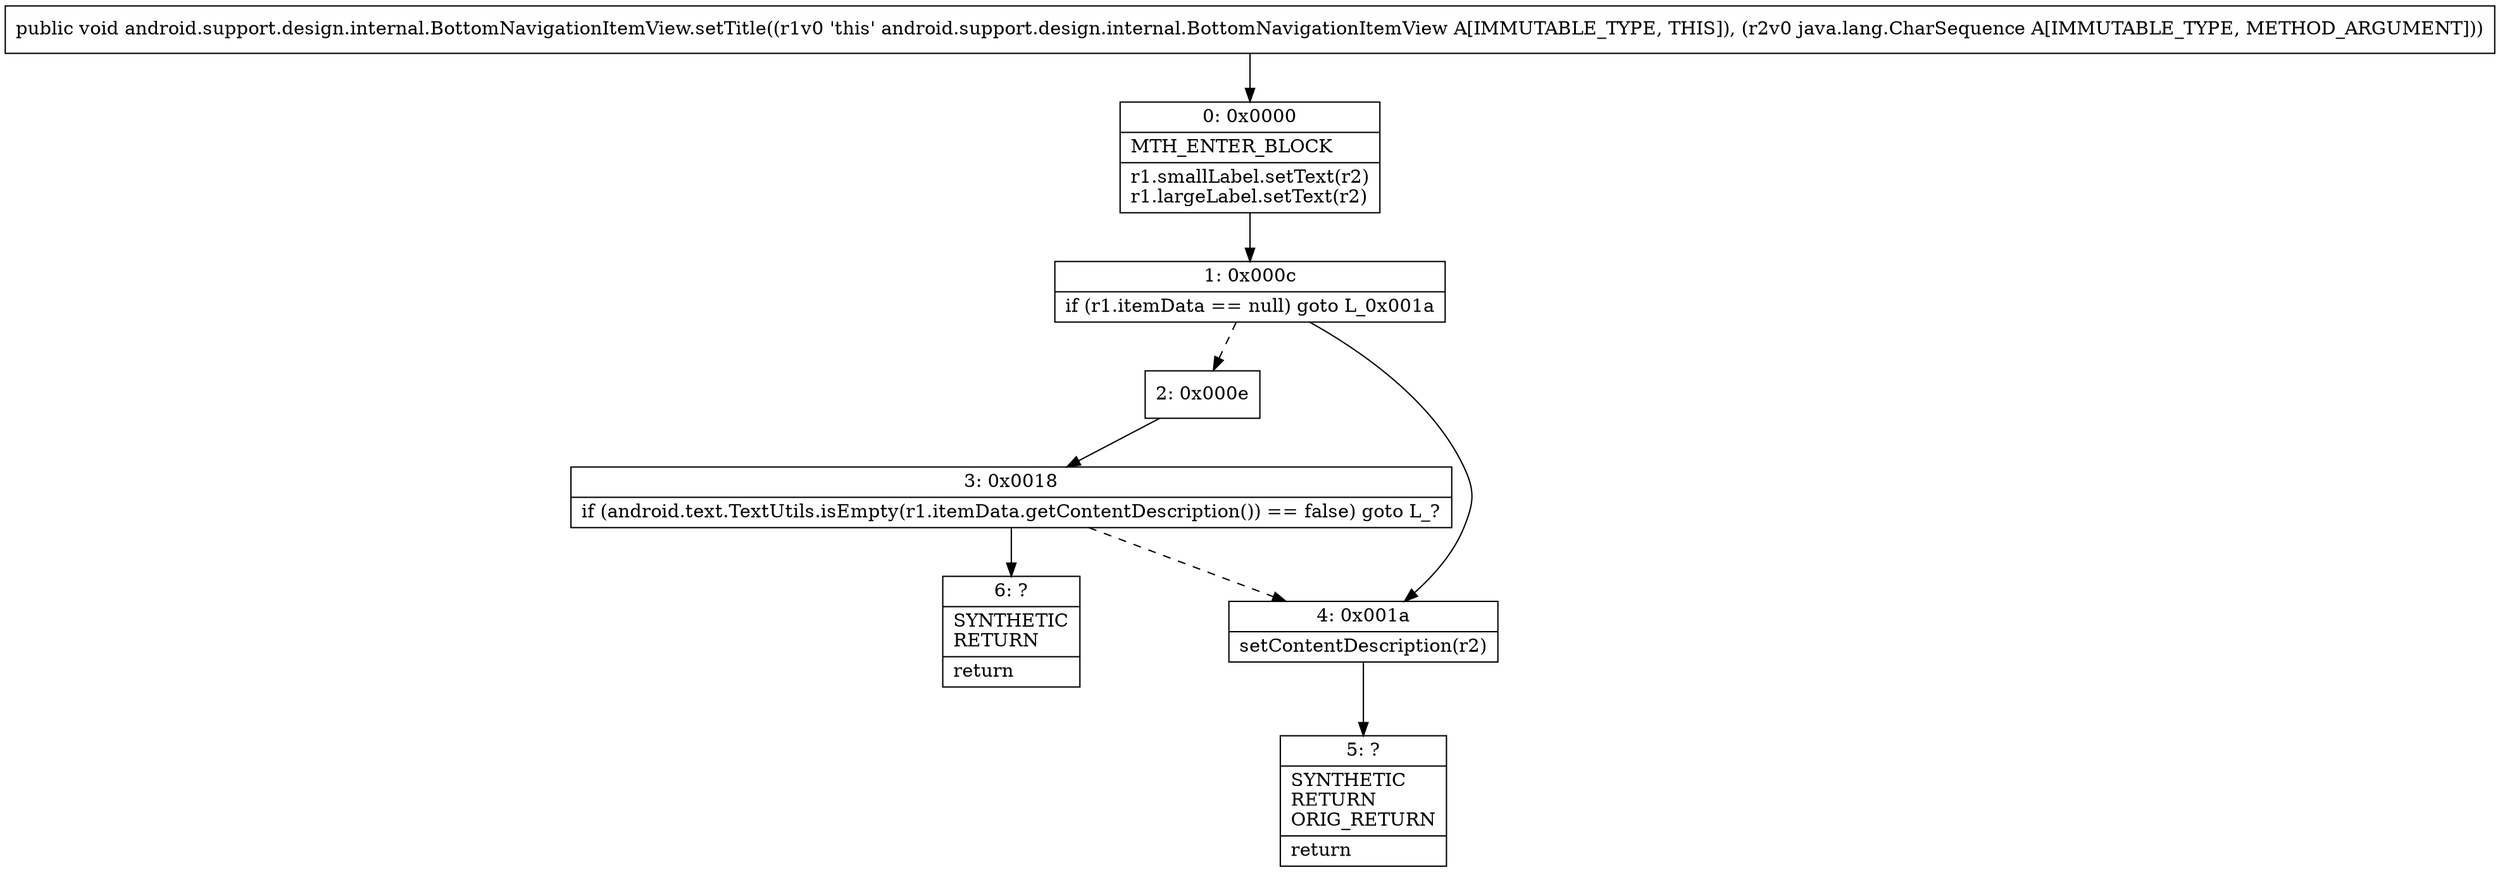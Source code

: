 digraph "CFG forandroid.support.design.internal.BottomNavigationItemView.setTitle(Ljava\/lang\/CharSequence;)V" {
Node_0 [shape=record,label="{0\:\ 0x0000|MTH_ENTER_BLOCK\l|r1.smallLabel.setText(r2)\lr1.largeLabel.setText(r2)\l}"];
Node_1 [shape=record,label="{1\:\ 0x000c|if (r1.itemData == null) goto L_0x001a\l}"];
Node_2 [shape=record,label="{2\:\ 0x000e}"];
Node_3 [shape=record,label="{3\:\ 0x0018|if (android.text.TextUtils.isEmpty(r1.itemData.getContentDescription()) == false) goto L_?\l}"];
Node_4 [shape=record,label="{4\:\ 0x001a|setContentDescription(r2)\l}"];
Node_5 [shape=record,label="{5\:\ ?|SYNTHETIC\lRETURN\lORIG_RETURN\l|return\l}"];
Node_6 [shape=record,label="{6\:\ ?|SYNTHETIC\lRETURN\l|return\l}"];
MethodNode[shape=record,label="{public void android.support.design.internal.BottomNavigationItemView.setTitle((r1v0 'this' android.support.design.internal.BottomNavigationItemView A[IMMUTABLE_TYPE, THIS]), (r2v0 java.lang.CharSequence A[IMMUTABLE_TYPE, METHOD_ARGUMENT])) }"];
MethodNode -> Node_0;
Node_0 -> Node_1;
Node_1 -> Node_2[style=dashed];
Node_1 -> Node_4;
Node_2 -> Node_3;
Node_3 -> Node_4[style=dashed];
Node_3 -> Node_6;
Node_4 -> Node_5;
}

